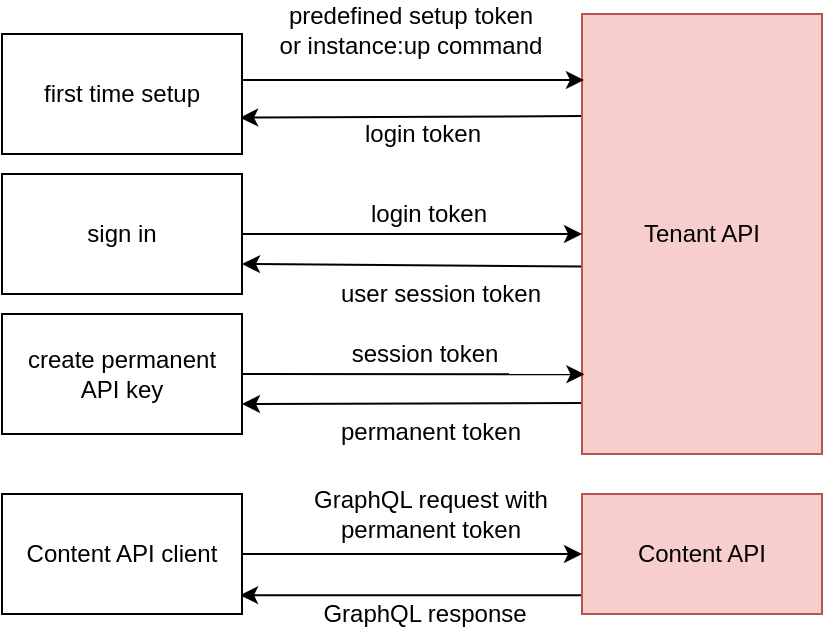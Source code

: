 <mxfile version="12.5.6" type="device"><diagram id="q9Ne614W2GxT5_qJzkcr" name="Page-1"><mxGraphModel dx="1152" dy="753" grid="1" gridSize="10" guides="1" tooltips="1" connect="1" arrows="1" fold="1" page="1" pageScale="1" pageWidth="827" pageHeight="1169" math="0" shadow="0"><root><mxCell id="0"/><mxCell id="1" parent="0"/><mxCell id="Cg7r1dmTr2wH_II_zuO_-7" style="rounded=0;orthogonalLoop=1;jettySize=auto;html=1;exitX=-0.002;exitY=0.232;exitDx=0;exitDy=0;entryX=0.992;entryY=0.697;entryDx=0;entryDy=0;entryPerimeter=0;exitPerimeter=0;" edge="1" parent="1" source="Cg7r1dmTr2wH_II_zuO_-1" target="Cg7r1dmTr2wH_II_zuO_-3"><mxGeometry relative="1" as="geometry"/></mxCell><mxCell id="Cg7r1dmTr2wH_II_zuO_-9" value="login token" style="text;html=1;align=center;verticalAlign=middle;resizable=0;points=[];labelBackgroundColor=#ffffff;" vertex="1" connectable="0" parent="Cg7r1dmTr2wH_II_zuO_-7"><mxGeometry x="0.247" y="3" relative="1" as="geometry"><mxPoint x="26" y="5.47" as="offset"/></mxGeometry></mxCell><mxCell id="Cg7r1dmTr2wH_II_zuO_-12" style="edgeStyle=none;rounded=0;orthogonalLoop=1;jettySize=auto;html=1;entryX=1;entryY=0.75;entryDx=0;entryDy=0;exitX=0.003;exitY=0.574;exitDx=0;exitDy=0;exitPerimeter=0;" edge="1" parent="1" source="Cg7r1dmTr2wH_II_zuO_-1" target="Cg7r1dmTr2wH_II_zuO_-10"><mxGeometry relative="1" as="geometry"/></mxCell><mxCell id="Cg7r1dmTr2wH_II_zuO_-15" value="user session token" style="text;html=1;align=center;verticalAlign=middle;resizable=0;points=[];labelBackgroundColor=#ffffff;" vertex="1" connectable="0" parent="Cg7r1dmTr2wH_II_zuO_-12"><mxGeometry x="-0.153" relative="1" as="geometry"><mxPoint y="13.88" as="offset"/></mxGeometry></mxCell><mxCell id="Cg7r1dmTr2wH_II_zuO_-19" style="edgeStyle=none;rounded=0;orthogonalLoop=1;jettySize=auto;html=1;entryX=1;entryY=0.75;entryDx=0;entryDy=0;exitX=0.01;exitY=0.884;exitDx=0;exitDy=0;exitPerimeter=0;" edge="1" parent="1" source="Cg7r1dmTr2wH_II_zuO_-1" target="Cg7r1dmTr2wH_II_zuO_-16"><mxGeometry relative="1" as="geometry"/></mxCell><mxCell id="Cg7r1dmTr2wH_II_zuO_-20" value="permanent token" style="text;html=1;align=center;verticalAlign=middle;resizable=0;points=[];labelBackgroundColor=#ffffff;" vertex="1" connectable="0" parent="Cg7r1dmTr2wH_II_zuO_-19"><mxGeometry x="-0.147" y="3" relative="1" as="geometry"><mxPoint x="-4.52" y="11.42" as="offset"/></mxGeometry></mxCell><mxCell id="Cg7r1dmTr2wH_II_zuO_-1" value="Tenant API" style="rounded=0;whiteSpace=wrap;html=1;fillColor=#f8cecc;strokeColor=#b85450;" vertex="1" parent="1"><mxGeometry x="490" y="160" width="120" height="220" as="geometry"/></mxCell><mxCell id="Cg7r1dmTr2wH_II_zuO_-6" style="rounded=0;orthogonalLoop=1;jettySize=auto;html=1;entryX=0.008;entryY=0.15;entryDx=0;entryDy=0;entryPerimeter=0;exitX=0.998;exitY=0.383;exitDx=0;exitDy=0;exitPerimeter=0;" edge="1" parent="1" source="Cg7r1dmTr2wH_II_zuO_-3" target="Cg7r1dmTr2wH_II_zuO_-1"><mxGeometry relative="1" as="geometry"/></mxCell><mxCell id="Cg7r1dmTr2wH_II_zuO_-8" value="predefined setup token&lt;br&gt;or instance:up command" style="text;html=1;align=center;verticalAlign=middle;resizable=0;points=[];labelBackgroundColor=#ffffff;" vertex="1" connectable="0" parent="Cg7r1dmTr2wH_II_zuO_-6"><mxGeometry x="-0.393" y="1" relative="1" as="geometry"><mxPoint x="32.07" y="-24.65" as="offset"/></mxGeometry></mxCell><mxCell id="Cg7r1dmTr2wH_II_zuO_-3" value="first time setup" style="rounded=0;whiteSpace=wrap;html=1;" vertex="1" parent="1"><mxGeometry x="200" y="170" width="120" height="60" as="geometry"/></mxCell><mxCell id="Cg7r1dmTr2wH_II_zuO_-11" style="edgeStyle=none;rounded=0;orthogonalLoop=1;jettySize=auto;html=1;" edge="1" parent="1" source="Cg7r1dmTr2wH_II_zuO_-10" target="Cg7r1dmTr2wH_II_zuO_-1"><mxGeometry relative="1" as="geometry"/></mxCell><mxCell id="Cg7r1dmTr2wH_II_zuO_-13" value="login token" style="text;html=1;align=center;verticalAlign=middle;resizable=0;points=[];labelBackgroundColor=#ffffff;" vertex="1" connectable="0" parent="Cg7r1dmTr2wH_II_zuO_-11"><mxGeometry x="-0.188" y="-1" relative="1" as="geometry"><mxPoint x="24" y="-11" as="offset"/></mxGeometry></mxCell><mxCell id="Cg7r1dmTr2wH_II_zuO_-10" value="sign in" style="rounded=0;whiteSpace=wrap;html=1;" vertex="1" parent="1"><mxGeometry x="200" y="240" width="120" height="60" as="geometry"/></mxCell><mxCell id="Cg7r1dmTr2wH_II_zuO_-17" style="edgeStyle=none;rounded=0;orthogonalLoop=1;jettySize=auto;html=1;entryX=0.01;entryY=0.819;entryDx=0;entryDy=0;entryPerimeter=0;" edge="1" parent="1" source="Cg7r1dmTr2wH_II_zuO_-16" target="Cg7r1dmTr2wH_II_zuO_-1"><mxGeometry relative="1" as="geometry"/></mxCell><mxCell id="Cg7r1dmTr2wH_II_zuO_-18" value="session token" style="text;html=1;align=center;verticalAlign=middle;resizable=0;points=[];labelBackgroundColor=#ffffff;" vertex="1" connectable="0" parent="Cg7r1dmTr2wH_II_zuO_-17"><mxGeometry x="-0.262" y="1" relative="1" as="geometry"><mxPoint x="28" y="-9.57" as="offset"/></mxGeometry></mxCell><mxCell id="Cg7r1dmTr2wH_II_zuO_-16" value="create permanent&lt;br&gt;API key" style="rounded=0;whiteSpace=wrap;html=1;" vertex="1" parent="1"><mxGeometry x="200" y="310" width="120" height="60" as="geometry"/></mxCell><mxCell id="Cg7r1dmTr2wH_II_zuO_-25" style="edgeStyle=none;rounded=0;orthogonalLoop=1;jettySize=auto;html=1;entryX=0.992;entryY=0.843;entryDx=0;entryDy=0;entryPerimeter=0;exitX=0;exitY=0.843;exitDx=0;exitDy=0;exitPerimeter=0;" edge="1" parent="1" source="Cg7r1dmTr2wH_II_zuO_-21" target="Cg7r1dmTr2wH_II_zuO_-22"><mxGeometry relative="1" as="geometry"/></mxCell><mxCell id="Cg7r1dmTr2wH_II_zuO_-26" value="GraphQL response" style="text;html=1;align=center;verticalAlign=middle;resizable=0;points=[];labelBackgroundColor=#ffffff;" vertex="1" connectable="0" parent="Cg7r1dmTr2wH_II_zuO_-25"><mxGeometry x="0.107" relative="1" as="geometry"><mxPoint x="14.8" y="9.42" as="offset"/></mxGeometry></mxCell><mxCell id="Cg7r1dmTr2wH_II_zuO_-21" value="Content API" style="rounded=0;whiteSpace=wrap;html=1;fillColor=#f8cecc;strokeColor=#b85450;" vertex="1" parent="1"><mxGeometry x="490" y="400" width="120" height="60" as="geometry"/></mxCell><mxCell id="Cg7r1dmTr2wH_II_zuO_-23" style="edgeStyle=none;rounded=0;orthogonalLoop=1;jettySize=auto;html=1;" edge="1" parent="1" source="Cg7r1dmTr2wH_II_zuO_-22" target="Cg7r1dmTr2wH_II_zuO_-21"><mxGeometry relative="1" as="geometry"/></mxCell><mxCell id="Cg7r1dmTr2wH_II_zuO_-24" value="GraphQL request with&lt;br&gt;permanent token" style="text;html=1;align=center;verticalAlign=middle;resizable=0;points=[];labelBackgroundColor=#ffffff;" vertex="1" connectable="0" parent="Cg7r1dmTr2wH_II_zuO_-23"><mxGeometry x="0.113" y="-1" relative="1" as="geometry"><mxPoint x="-1" y="-21" as="offset"/></mxGeometry></mxCell><mxCell id="Cg7r1dmTr2wH_II_zuO_-22" value="Content API client" style="rounded=0;whiteSpace=wrap;html=1;" vertex="1" parent="1"><mxGeometry x="200" y="400" width="120" height="60" as="geometry"/></mxCell></root></mxGraphModel></diagram></mxfile>